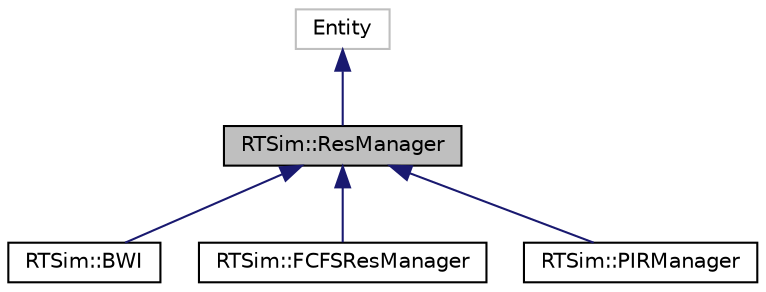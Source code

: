 digraph "RTSim::ResManager"
{
  edge [fontname="Helvetica",fontsize="10",labelfontname="Helvetica",labelfontsize="10"];
  node [fontname="Helvetica",fontsize="10",shape=record];
  Node1 [label="RTSim::ResManager",height=0.2,width=0.4,color="black", fillcolor="grey75", style="filled", fontcolor="black"];
  Node2 -> Node1 [dir="back",color="midnightblue",fontsize="10",style="solid",fontname="Helvetica"];
  Node2 [label="Entity",height=0.2,width=0.4,color="grey75", fillcolor="white", style="filled"];
  Node1 -> Node3 [dir="back",color="midnightblue",fontsize="10",style="solid",fontname="Helvetica"];
  Node3 [label="RTSim::BWI",height=0.2,width=0.4,color="black", fillcolor="white", style="filled",URL="$d2/d70/classRTSim_1_1BWI.html"];
  Node1 -> Node4 [dir="back",color="midnightblue",fontsize="10",style="solid",fontname="Helvetica"];
  Node4 [label="RTSim::FCFSResManager",height=0.2,width=0.4,color="black", fillcolor="white", style="filled",URL="$d8/d44/classRTSim_1_1FCFSResManager.html"];
  Node1 -> Node5 [dir="back",color="midnightblue",fontsize="10",style="solid",fontname="Helvetica"];
  Node5 [label="RTSim::PIRManager",height=0.2,width=0.4,color="black", fillcolor="white", style="filled",URL="$dd/da9/classRTSim_1_1PIRManager.html"];
}
